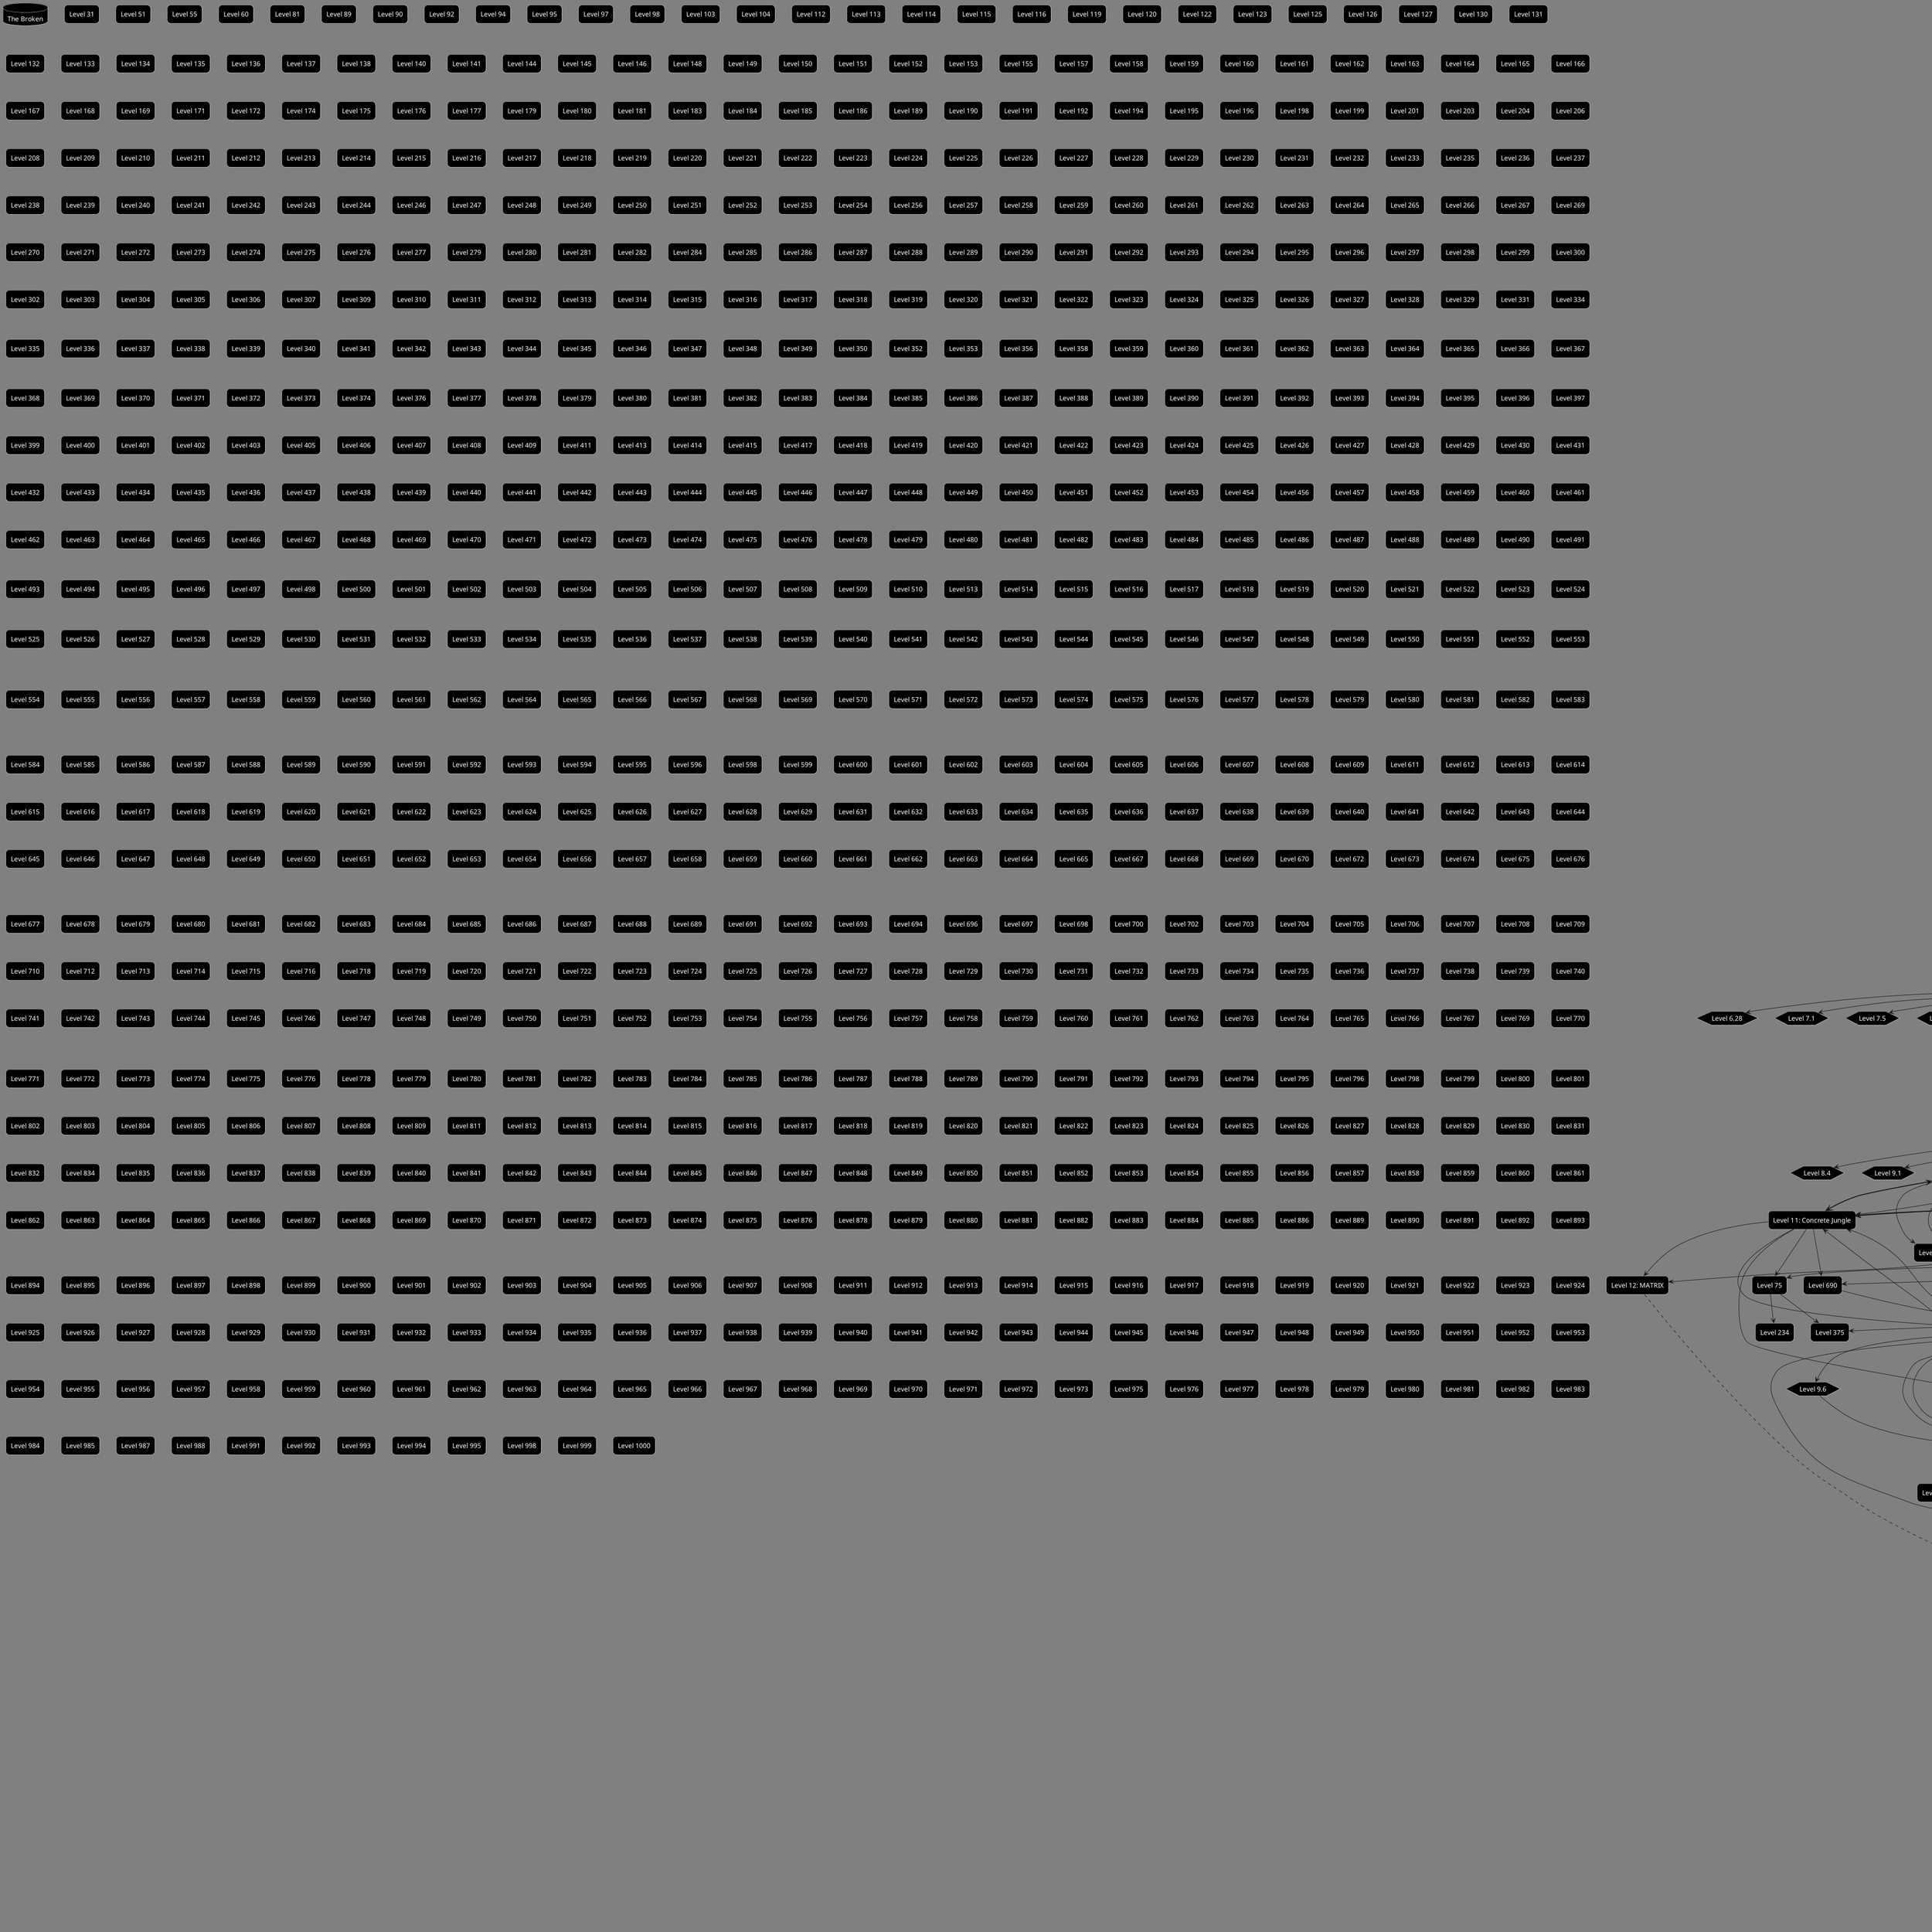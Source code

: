 @startuml

' CUSTOMIZATION

skinparam backgroundColor grey
skinparam defaultTextAlignment center

skinparam rectangle {
  BackgroundColor black
  BorderColor white
  FontColor white
  RoundCorner 15
}
skinparam hexagon {
  BackgroundColor black
  BorderColor white
  FontColor white
}
skinparam node {
  BackgroundColor black
  BorderColor white
  FontColor white
  RoundCorner 15
}
skinparam usecase {
  BackgroundColor black
  BorderColor white
  FontColor white
  RoundCorner 15
}
skinparam database {
  BackgroundColor black
  BorderColor white
  FontColor white
  RoundCorner 15
}

' IDENTIFIERS

database "The Frontrooms" as TheFrontrooms
database "The Broken" as BROKEN
rectangle "Level 0: The Lobby" as L0
rectangle "Level 1: Parking Zone" as L1
hexagon "Level 1.61" as PHI
rectangle "Level 2: Pipe Dreams" as L2
rectangle "Level 3: Electrical Station" as L3
hexagon "Level 3.14" as PI
hexagon "Level 3.53" as L3S2
hexagon "Level 3.6" as L3S3
rectangle "Level 4: The Abandoned Office" as L4
hexagon "Level 4.11" as L4S1
hexagon "Level 4.3" as L4S2
rectangle "Level 5: Terror Hotel" as L5
hexagon "Level 5.1" as L5S1
hexagon "Level 5.3" as L5S2
rectangle "Level 6: Lights Out" as L6
hexagon "Level 6.1" as L6S1
hexagon "Level 6.28" as TAU
rectangle "Level 7: Thalassophobia" as L7
hexagon "Level 7.1" as L7S1
hexagon "Level 7.5" as L7S2
hexagon "Level 7.7" as L7S3
rectangle "Level 8: Cave System" as L8
hexagon "Level 8.2" as L8S1
hexagon "Level 8.4" as L8S2
hexagon "Level 8.5" as L8S3
rectangle "Level 9: Darkened Suburbs" as L9
hexagon "Level 9.1" as L9S1
hexagon "Level 9.6" as L9S2
rectangle "Level 10: The Bumper Crop" as L10
rectangle "Level 11: Concrete Jungle" as L11
rectangle "Level 12: MATRIX" as L12
rectangle "Level 13: Vitrum Madness" as L13
rectangle "Level 14: Inhospitality" as L14
rectangle "Level 15: Futuristic Halls" as L15
rectangle "Level 16: J. Barry Mental Asylum" as L16
rectangle "Level 17" as L17
rectangle "Level 18" as L18
rectangle "Level 19" as L19
rectangle "Level 20" as L20
hexagon "Level 20.1" as L20S1
rectangle "Level 21" as L21
rectangle "Level 22" as L22
rectangle "Level 23" as L23
rectangle "Level 24" as L24
rectangle "Level 25" as L25
rectangle "Level 26" as L26
hexagon "Level 26.1" as L26S1
rectangle "Level 27: Ligneous Desolation" as L27
rectangle "Level 28" as L28
rectangle "Level 29" as L29
rectangle "Level 30: Aquatic Cycles" as L30
rectangle "Level 31" as L31
rectangle "Level 32" as L32
rectangle "Level 33" as L33
rectangle "Level 34" as L34
rectangle "Level 35" as L35
rectangle "Level 36" as L36
rectangle "Level 37: Sublimity" as L37
hexagon "Level 37.1: The Deep End" as L37S1
rectangle "Level 38" as L38
hexagon "Level 38.1" as L38S1
rectangle "Level 39" as L39
rectangle "Level 40" as L40
rectangle "Level 41" as L41
rectangle "Level 42" as L42
rectangle "Level 43" as L43
rectangle "Level 44" as L44
rectangle "Level 45" as L45
rectangle "Level 46" as L46
rectangle "Level 47" as L47
rectangle "Level 48" as L48
rectangle "Level 49" as L49
rectangle "Level 50" as L50
rectangle "Level 51" as L51
rectangle "Level 52" as L52
rectangle "Level 53" as L53
rectangle "Level 54" as L54
rectangle "Level 55" as L55
rectangle "Level 56" as L56
rectangle "Level 57" as L57
rectangle "Level 58" as L58
rectangle "Level 59" as L59
rectangle "Level 60" as L60
rectangle "Level 61" as L61
rectangle "Level 62" as L62
rectangle "Level 63" as L63
rectangle "Level 64" as L64
rectangle "Level 65" as L65
rectangle "Level 66" as L66
rectangle "Level 67" as L67
rectangle "Level 68" as L68
rectangle "Level 69" as L69
rectangle "Level 70" as L70
rectangle "Level 71" as L71
rectangle "Level 72" as L72
rectangle "Level 73" as L73
rectangle "Level 74" as L74
rectangle "Level 75" as L75
rectangle "Level 76" as L76
rectangle "Level 77" as L77
rectangle "Level 78" as L78
rectangle "Level 79" as L79
rectangle "Level 80" as L80
rectangle "Level 81" as L81
rectangle "Level 82" as L82
rectangle "Level 83" as L83
rectangle "Level 84" as L84
rectangle "Level 85" as L85
rectangle "Level 86" as L86
rectangle "Level 87" as L87
rectangle "Level 88" as L88
rectangle "Level 89" as L89
rectangle "Level 90" as L90
rectangle "Level 91" as L91
rectangle "Level 92" as L92
rectangle "Level 93" as L93
rectangle "Level 94" as L94
rectangle "Level 95" as L95
rectangle "Level 96" as L96
rectangle "Level 97" as L97
rectangle "Level 98" as L98
rectangle "Level 99" as L99
rectangle "Level 100" as L100
rectangle "Level 101" as L101
rectangle "Level 102" as L102
hexagon "Level 102.1" as L102S1
rectangle "Level 103" as L103
rectangle "Level 104" as L104
rectangle "Level 105" as L105
rectangle "Level 106" as L106
rectangle "Level 107" as L107
rectangle "Level 108" as L108
rectangle "Level 109" as L109
rectangle "Level 110" as L110
rectangle "Level 111" as L111
rectangle "Level 112" as L112
rectangle "Level 113" as L113
rectangle "Level 114" as L114
rectangle "Level 115" as L115
rectangle "Level 116" as L116
rectangle "Level 117" as L117
rectangle "Level 118" as L118
rectangle "Level 119" as L119
rectangle "Level 120" as L120
rectangle "Level 121" as L121
rectangle "Level 122" as L122
rectangle "Level 123" as L123
rectangle "Level 124" as L124
rectangle "Level 125" as L125
rectangle "Level 126" as L126
rectangle "Level 127" as L127
rectangle "Level 128" as L128
rectangle "Level 129" as L129
rectangle "Level 130" as L130
rectangle "Level 131" as L131
rectangle "Level 132" as L132
rectangle "Level 133" as L133
rectangle "Level 134" as L134
rectangle "Level 135" as L135
rectangle "Level 136" as L136
rectangle "Level 137" as L137
rectangle "Level 138" as L138
rectangle "Level 139" as L139
rectangle "Level 140" as L140
rectangle "Level 141" as L141
rectangle "Level 142" as L142
rectangle "Level 143" as L143
rectangle "Level 144" as L144
rectangle "Level 145" as L145
rectangle "Level 146" as L146
rectangle "Level 147" as L147
rectangle "Level 148" as L148
rectangle "Level 149" as L149
rectangle "Level 150" as L150
rectangle "Level 151" as L151
rectangle "Level 152" as L152
rectangle "Level 153" as L153
rectangle "Level 154" as L154
rectangle "Level 155" as L155
rectangle "Level 156" as L156
rectangle "Level 157" as L157
rectangle "Level 158" as L158
rectangle "Level 159" as L159
rectangle "Level 160" as L160
rectangle "Level 161" as L161
rectangle "Level 162" as L162
rectangle "Level 163" as L163
rectangle "Level 164" as L164
rectangle "Level 165" as L165
rectangle "Level 166" as L166
rectangle "Level 167" as L167
rectangle "Level 168" as L168
rectangle "Level 169" as L169
rectangle "Level 170" as L170
rectangle "Level 171" as L171
rectangle "Level 172" as L172
rectangle "Level 173" as L173
rectangle "Level 174" as L174
rectangle "Level 175" as L175
rectangle "Level 176" as L176
rectangle "Level 177" as L177
rectangle "Level 178" as L178
rectangle "Level 179" as L179
rectangle "Level 180" as L180
rectangle "Level 181" as L181
rectangle "Level 182" as L182
rectangle "Level 183" as L183
rectangle "Level 184" as L184
rectangle "Level 185" as L185
rectangle "Level 186" as L186
rectangle "Level 187" as L187
rectangle "Level 188" as L188
rectangle "Level 189" as L189
rectangle "Level 190" as L190
rectangle "Level 191" as L191
rectangle "Level 192" as L192
rectangle "Level 193" as L193
rectangle "Level 194" as L194
rectangle "Level 195" as L195
rectangle "Level 196" as L196
rectangle "Level 197" as L197
rectangle "Level 198" as L198
rectangle "Level 199" as L199
rectangle "Level 200" as L200
rectangle "Level 201" as L201
rectangle "Level 202" as L202
hexagon "Level 202.1" as L202S1
rectangle "Level 203" as L203
rectangle "Level 204" as L204
rectangle "Level 205" as L205
rectangle "Level 206" as L206
rectangle "Level 207" as L207
rectangle "Level 208" as L208
rectangle "Level 209" as L209
rectangle "Level 210" as L210
rectangle "Level 211" as L211
rectangle "Level 212" as L212
rectangle "Level 213" as L213
rectangle "Level 214" as L214
rectangle "Level 215" as L215
rectangle "Level 216" as L216
rectangle "Level 217" as L217
rectangle "Level 218" as L218
rectangle "Level 219" as L219
rectangle "Level 220" as L220
rectangle "Level 221" as L221
rectangle "Level 222" as L222
rectangle "Level 223" as L223
rectangle "Level 224" as L224
rectangle "Level 225" as L225
rectangle "Level 226" as L226
rectangle "Level 227" as L227
rectangle "Level 228" as L228
rectangle "Level 229" as L229
rectangle "Level 230" as L230
rectangle "Level 231" as L231
rectangle "Level 232" as L232
rectangle "Level 233" as L233
rectangle "Level 234" as L234
rectangle "Level 235" as L235
rectangle "Level 236" as L236
rectangle "Level 237" as L237
rectangle "Level 238" as L238
rectangle "Level 239" as L239
rectangle "Level 240" as L240
rectangle "Level 241" as L241
rectangle "Level 242" as L242
rectangle "Level 243" as L243
rectangle "Level 244" as L244
rectangle "Level 245" as L245
rectangle "Level 246" as L246
rectangle "Level 247" as L247
rectangle "Level 248" as L248
rectangle "Level 249" as L249
rectangle "Level 250" as L250
rectangle "Level 251" as L251
rectangle "Level 252" as L252
rectangle "Level 253" as L253
rectangle "Level 254" as L254
rectangle "Level 255" as L255
rectangle "Level 256" as L256
rectangle "Level 257" as L257
rectangle "Level 258" as L258
rectangle "Level 259" as L259
rectangle "Level 260" as L260
rectangle "Level 261" as L261
rectangle "Level 262" as L262
rectangle "Level 263" as L263
rectangle "Level 264" as L264
rectangle "Level 265" as L265
rectangle "Level 266" as L266
rectangle "Level 267" as L267
rectangle "Level 268" as L268
rectangle "Level 269" as L269
rectangle "Level 270" as L270
rectangle "Level 271" as L271
rectangle "Level 272" as L272
rectangle "Level 273" as L273
rectangle "Level 274" as L274
rectangle "Level 275" as L275
rectangle "Level 276" as L276
rectangle "Level 277" as L277
rectangle "Level 278" as L278
rectangle "Level 279" as L279
rectangle "Level 280" as L280
rectangle "Level 281" as L281
rectangle "Level 282" as L282
rectangle "Level 283" as L283
rectangle "Level 284" as L284
rectangle "Level 285" as L285
rectangle "Level 286" as L286
rectangle "Level 287" as L287
rectangle "Level 288" as L288
rectangle "Level 289" as L289
rectangle "Level 290" as L290
rectangle "Level 291" as L291
rectangle "Level 292" as L292
rectangle "Level 293" as L293
rectangle "Level 294" as L294
rectangle "Level 295" as L295
rectangle "Level 296" as L296
rectangle "Level 297" as L297
rectangle "Level 298" as L298
rectangle "Level 299" as L299
rectangle "Level 300" as L300
rectangle "Level 301" as L301
rectangle "Level 302" as L302
rectangle "Level 303" as L303
rectangle "Level 304" as L304
rectangle "Level 305" as L305
rectangle "Level 306" as L306
rectangle "Level 307" as L307
rectangle "Level 308" as L308
rectangle "Level 309" as L309
rectangle "Level 310" as L310
rectangle "Level 311" as L311
rectangle "Level 312" as L312
rectangle "Level 313" as L313
rectangle "Level 314" as L314
rectangle "Level 315" as L315
rectangle "Level 316" as L316
rectangle "Level 317" as L317
rectangle "Level 318" as L318
rectangle "Level 319" as L319
rectangle "Level 320" as L320
rectangle "Level 321" as L321
rectangle "Level 322" as L322
rectangle "Level 323" as L323
rectangle "Level 324" as L324
rectangle "Level 325" as L325
rectangle "Level 326" as L326
rectangle "Level 327" as L327
rectangle "Level 328" as L328
rectangle "Level 329" as L329
rectangle "Level 330" as L330
hexagon "Level 330.1" as L330S1
rectangle "Level 331" as L331
rectangle "Level 332" as L332
rectangle "Level 333" as L333
rectangle "Level 334" as L334
rectangle "Level 335" as L335
rectangle "Level 336" as L336
rectangle "Level 337" as L337
rectangle "Level 338" as L338
rectangle "Level 339" as L339
rectangle "Level 340" as L340
rectangle "Level 341" as L341
rectangle "Level 342" as L342
rectangle "Level 343" as L343
rectangle "Level 344" as L344
rectangle "Level 345" as L345
rectangle "Level 346" as L346
rectangle "Level 347" as L347
rectangle "Level 348" as L348
rectangle "Level 349" as L349
rectangle "Level 350" as L350
rectangle "Level 351" as L351
rectangle "Level 352" as L352
rectangle "Level 353" as L353
rectangle "Level 354" as L354
rectangle "Level 355" as L355
rectangle "Level 356" as L356
rectangle "Level 357" as L357
rectangle "Level 358" as L358
rectangle "Level 359" as L359
rectangle "Level 360" as L360
rectangle "Level 361" as L361
rectangle "Level 362" as L362
rectangle "Level 363" as L363
rectangle "Level 364" as L364
rectangle "Level 365" as L365
rectangle "Level 366" as L366
rectangle "Level 367" as L367
rectangle "Level 368" as L368
rectangle "Level 369" as L369
rectangle "Level 370" as L370
rectangle "Level 371" as L371
rectangle "Level 372" as L372
rectangle "Level 373" as L373
rectangle "Level 374" as L374
rectangle "Level 375" as L375
rectangle "Level 376" as L376
rectangle "Level 377" as L377
rectangle "Level 378" as L378
rectangle "Level 379" as L379
rectangle "Level 380" as L380
rectangle "Level 381" as L381
rectangle "Level 382" as L382
rectangle "Level 383" as L383
rectangle "Level 384" as L384
rectangle "Level 385" as L385
rectangle "Level 386" as L386
rectangle "Level 387" as L387
rectangle "Level 388" as L388
rectangle "Level 389" as L389
rectangle "Level 390" as L390
rectangle "Level 391" as L391
rectangle "Level 392" as L392
rectangle "Level 393" as L393
rectangle "Level 394" as L394
rectangle "Level 395" as L395
rectangle "Level 396" as L396
rectangle "Level 397" as L397
rectangle "Level 398" as L398
rectangle "Level 399" as L399
rectangle "Level 400" as L400
rectangle "Level 401" as L401
rectangle "Level 402" as L402
rectangle "Level 403" as L403
rectangle "Level 404" as L404
rectangle "Level 405" as L405
rectangle "Level 406" as L406
rectangle "Level 407" as L407
rectangle "Level 408" as L408
rectangle "Level 409" as L409
rectangle "Level 410" as L410
rectangle "Level 411" as L411
rectangle "Level 412" as L412
rectangle "Level 413" as L413
rectangle "Level 414" as L414
rectangle "Level 415" as L415
rectangle "Level 416" as L416
rectangle "Level 417" as L417
rectangle "Level 418" as L418
rectangle "Level 419" as L419
rectangle "Level 420" as L420
rectangle "Level 421" as L421
rectangle "Level 422" as L422
rectangle "Level 423" as L423
rectangle "Level 424" as L424
rectangle "Level 425" as L425
rectangle "Level 426" as L426
rectangle "Level 427" as L427
rectangle "Level 428" as L428
rectangle "Level 429" as L429
rectangle "Level 430" as L430
rectangle "Level 431" as L431
rectangle "Level 432" as L432
rectangle "Level 433" as L433
rectangle "Level 434" as L434
rectangle "Level 435" as L435
rectangle "Level 436" as L436
rectangle "Level 437" as L437
rectangle "Level 438" as L438
rectangle "Level 439" as L439
rectangle "Level 440" as L440
rectangle "Level 441" as L441
rectangle "Level 442" as L442
rectangle "Level 443" as L443
rectangle "Level 444" as L444
rectangle "Level 445" as L445
rectangle "Level 446" as L446
rectangle "Level 447" as L447
rectangle "Level 448" as L448
rectangle "Level 449" as L449
rectangle "Level 450" as L450
rectangle "Level 451" as L451
rectangle "Level 452" as L452
rectangle "Level 453" as L453
rectangle "Level 454" as L454
rectangle "Level 455" as L455
rectangle "Level 456" as L456
rectangle "Level 457" as L457
rectangle "Level 458" as L458
rectangle "Level 459" as L459
rectangle "Level 460" as L460
rectangle "Level 461" as L461
rectangle "Level 462" as L462
rectangle "Level 463" as L463
rectangle "Level 464" as L464
rectangle "Level 465" as L465
rectangle "Level 466" as L466
rectangle "Level 467" as L467
rectangle "Level 468" as L468
rectangle "Level 469" as L469
rectangle "Level 470" as L470
rectangle "Level 471" as L471
rectangle "Level 472" as L472
rectangle "Level 473" as L473
rectangle "Level 474" as L474
rectangle "Level 475" as L475
rectangle "Level 476" as L476
rectangle "Level 477" as L477
rectangle "Level 478" as L478
rectangle "Level 479" as L479
rectangle "Level 480" as L480
rectangle "Level 481" as L481
rectangle "Level 482" as L482
rectangle "Level 483" as L483
rectangle "Level 484" as L484
rectangle "Level 485" as L485
rectangle "Level 486" as L486
rectangle "Level 487" as L487
rectangle "Level 488" as L488
rectangle "Level 489" as L489
rectangle "Level 490" as L490
rectangle "Level 491" as L491
rectangle "Level 492" as L492
rectangle "Level 493" as L493
rectangle "Level 494" as L494
rectangle "Level 495" as L495
rectangle "Level 496" as L496
rectangle "Level 497" as L497
rectangle "Level 498" as L498
rectangle "Level 499" as L499
rectangle "Level 500" as L500
rectangle "Level 501" as L501
rectangle "Level 502" as L502
rectangle "Level 503" as L503
rectangle "Level 504" as L504
rectangle "Level 505" as L505
rectangle "Level 506" as L506
rectangle "Level 507" as L507
rectangle "Level 508" as L508
rectangle "Level 509" as L509
rectangle "Level 510" as L510
rectangle "Level 511" as L511
rectangle "Level 512" as L512
rectangle "Level 513" as L513
rectangle "Level 514" as L514
rectangle "Level 515" as L515
rectangle "Level 516" as L516
rectangle "Level 517" as L517
rectangle "Level 518" as L518
rectangle "Level 519" as L519
rectangle "Level 520" as L520
rectangle "Level 521" as L521
rectangle "Level 522" as L522
rectangle "Level 523" as L523
rectangle "Level 524" as L524
rectangle "Level 525" as L525
rectangle "Level 526" as L526
rectangle "Level 527" as L527
rectangle "Level 528" as L528
rectangle "Level 529" as L529
rectangle "Level 530" as L530
rectangle "Level 531" as L531
rectangle "Level 532" as L532
rectangle "Level 533" as L533
rectangle "Level 534" as L534
rectangle "Level 535" as L535
rectangle "Level 536" as L536
rectangle "Level 537" as L537
rectangle "Level 538" as L538
rectangle "Level 539" as L539
rectangle "Level 540" as L540
rectangle "Level 541" as L541
rectangle "Level 542" as L542
rectangle "Level 543" as L543
rectangle "Level 544" as L544
rectangle "Level 545" as L545
rectangle "Level 546" as L546
rectangle "Level 547" as L547
rectangle "Level 548" as L548
rectangle "Level 549" as L549
rectangle "Level 550" as L550
rectangle "Level 551" as L551
rectangle "Level 552" as L552
rectangle "Level 553" as L553
rectangle "Level 554" as L554
rectangle "Level 555" as L555
rectangle "Level 556" as L556
rectangle "Level 557" as L557
rectangle "Level 558" as L558
rectangle "Level 559" as L559
rectangle "Level 560" as L560
rectangle "Level 561" as L561
rectangle "Level 562" as L562
rectangle "Level 563" as L563
rectangle "Level 564" as L564
rectangle "Level 565" as L565
rectangle "Level 566" as L566
rectangle "Level 567" as L567
rectangle "Level 568" as L568
rectangle "Level 569" as L569
rectangle "Level 570" as L570
rectangle "Level 571" as L571
rectangle "Level 572" as L572
rectangle "Level 573" as L573
rectangle "Level 574" as L574
rectangle "Level 575" as L575
rectangle "Level 576" as L576
rectangle "Level 577" as L577
rectangle "Level 578" as L578
rectangle "Level 579" as L579
rectangle "Level 580" as L580
rectangle "Level 581" as L581
rectangle "Level 582" as L582
rectangle "Level 583" as L583
rectangle "Level 584" as L584
rectangle "Level 585" as L585
rectangle "Level 586" as L586
rectangle "Level 587" as L587
rectangle "Level 588" as L588
rectangle "Level 589" as L589
rectangle "Level 590" as L590
rectangle "Level 591" as L591
rectangle "Level 592" as L592
rectangle "Level 593" as L593
rectangle "Level 594" as L594
rectangle "Level 595" as L595
rectangle "Level 596" as L596
rectangle "Level 597" as L597
rectangle "Level 598" as L598
rectangle "Level 599" as L599
rectangle "Level 600" as L600
rectangle "Level 601" as L601
rectangle "Level 602" as L602
rectangle "Level 603" as L603
rectangle "Level 604" as L604
rectangle "Level 605" as L605
rectangle "Level 606" as L606
rectangle "Level 607" as L607
rectangle "Level 608" as L608
rectangle "Level 609" as L609
rectangle "Level 610" as L610
rectangle "Level 611" as L611
rectangle "Level 612" as L612
rectangle "Level 613" as L613
rectangle "Level 614" as L614
rectangle "Level 615" as L615
rectangle "Level 616" as L616
rectangle "Level 617" as L617
rectangle "Level 618" as L618
rectangle "Level 619" as L619
rectangle "Level 620" as L620
rectangle "Level 621" as L621
rectangle "Level 622" as L622
rectangle "Level 623" as L623
rectangle "Level 624" as L624
rectangle "Level 625" as L625
rectangle "Level 626" as L626
rectangle "Level 627" as L627
rectangle "Level 628" as L628
rectangle "Level 629" as L629
rectangle "Level 630" as L630
rectangle "Level 631" as L631
rectangle "Level 632" as L632
rectangle "Level 633" as L633
rectangle "Level 634" as L634
rectangle "Level 635" as L635
rectangle "Level 636" as L636
rectangle "Level 637" as L637
rectangle "Level 638" as L638
rectangle "Level 639" as L639
rectangle "Level 640" as L640
rectangle "Level 641" as L641
rectangle "Level 642" as L642
rectangle "Level 643" as L643
rectangle "Level 644" as L644
rectangle "Level 645" as L645
rectangle "Level 646" as L646
rectangle "Level 647" as L647
rectangle "Level 648" as L648
rectangle "Level 649" as L649
rectangle "Level 650" as L650
rectangle "Level 651" as L651
rectangle "Level 652" as L652
rectangle "Level 653" as L653
rectangle "Level 654" as L654
rectangle "Level 655" as L655
hexagon "Level 655.5" as L655S1
rectangle "Level 656" as L656
rectangle "Level 657" as L657
rectangle "Level 658" as L658
rectangle "Level 659" as L659
rectangle "Level 660" as L660
rectangle "Level 661" as L661
rectangle "Level 662" as L662
rectangle "Level 663" as L663
rectangle "Level 664" as L664
rectangle "Level 665" as L665
rectangle "Level 666" as L666
rectangle "Level 667" as L667
rectangle "Level 668" as L668
rectangle "Level 669" as L669
rectangle "Level 670" as L670
rectangle "Level 671" as L671
rectangle "Level 672" as L672
rectangle "Level 673" as L673
rectangle "Level 674" as L674
rectangle "Level 675" as L675
rectangle "Level 676" as L676
rectangle "Level 677" as L677
rectangle "Level 678" as L678
rectangle "Level 679" as L679
rectangle "Level 680" as L680
rectangle "Level 681" as L681
rectangle "Level 682" as L682
rectangle "Level 683" as L683
rectangle "Level 684" as L684
rectangle "Level 685" as L685
rectangle "Level 686" as L686
rectangle "Level 687" as L687
rectangle "Level 688" as L688
rectangle "Level 689" as L689
rectangle "Level 690" as L690
rectangle "Level 691" as L691
rectangle "Level 692" as L692
rectangle "Level 693" as L693
rectangle "Level 694" as L694
rectangle "Level 695" as L695
rectangle "Level 696" as L696
rectangle "Level 697" as L697
rectangle "Level 698" as L698
rectangle "Level 699" as L699
rectangle "Level 700" as L700
rectangle "Level 701" as L701
rectangle "Level 702" as L702
rectangle "Level 703" as L703
rectangle "Level 704" as L704
rectangle "Level 705" as L705
rectangle "Level 706" as L706
rectangle "Level 707" as L707
rectangle "Level 708" as L708
rectangle "Level 709" as L709
rectangle "Level 710" as L710
rectangle "Level 711" as L711
rectangle "Level 712" as L712
rectangle "Level 713" as L713
rectangle "Level 714" as L714
rectangle "Level 715" as L715
rectangle "Level 716" as L716
rectangle "Level 717" as L717
rectangle "Level 718" as L718
rectangle "Level 719" as L719
rectangle "Level 720" as L720
rectangle "Level 721" as L721
rectangle "Level 722" as L722
rectangle "Level 723" as L723
rectangle "Level 724" as L724
rectangle "Level 725" as L725
rectangle "Level 726" as L726
rectangle "Level 727" as L727
rectangle "Level 728" as L728
rectangle "Level 729" as L729
rectangle "Level 730" as L730
rectangle "Level 731" as L731
rectangle "Level 732" as L732
rectangle "Level 733" as L733
rectangle "Level 734" as L734
rectangle "Level 735" as L735
rectangle "Level 736" as L736
rectangle "Level 737" as L737
rectangle "Level 738" as L738
rectangle "Level 739" as L739
rectangle "Level 740" as L740
rectangle "Level 741" as L741
rectangle "Level 742" as L742
rectangle "Level 743" as L743
rectangle "Level 744" as L744
rectangle "Level 745" as L745
rectangle "Level 746" as L746
rectangle "Level 747" as L747
rectangle "Level 748" as L748
rectangle "Level 749" as L749
rectangle "Level 750" as L750
rectangle "Level 751" as L751
rectangle "Level 752" as L752
rectangle "Level 753" as L753
rectangle "Level 754" as L754
rectangle "Level 755" as L755
rectangle "Level 756" as L756
rectangle "Level 757" as L757
rectangle "Level 758" as L758
rectangle "Level 759" as L759
rectangle "Level 760" as L760
rectangle "Level 761" as L761
rectangle "Level 762" as L762
rectangle "Level 763" as L763
rectangle "Level 764" as L764
rectangle "Level 765" as L765
rectangle "Level 766" as L766
rectangle "Level 767" as L767
rectangle "Level 768" as L768
rectangle "Level 769" as L769
rectangle "Level 770" as L770
rectangle "Level 771" as L771
rectangle "Level 772" as L772
rectangle "Level 773" as L773
rectangle "Level 774" as L774
rectangle "Level 775" as L775
rectangle "Level 776" as L776
rectangle "Level 777" as L777
rectangle "Level 778" as L778
rectangle "Level 779" as L779
rectangle "Level 780" as L780
rectangle "Level 781" as L781
rectangle "Level 782" as L782
rectangle "Level 783" as L783
rectangle "Level 784" as L784
rectangle "Level 785" as L785
rectangle "Level 786" as L786
rectangle "Level 787" as L787
rectangle "Level 788" as L788
rectangle "Level 789" as L789
rectangle "Level 790" as L790
rectangle "Level 791" as L791
rectangle "Level 792" as L792
rectangle "Level 793" as L793
rectangle "Level 794" as L794
rectangle "Level 795" as L795
rectangle "Level 796" as L796
rectangle "Level 797" as L797
rectangle "Level 798" as L798
rectangle "Level 799" as L799
rectangle "Level 800" as L800
rectangle "Level 801" as L801
rectangle "Level 802" as L802
rectangle "Level 803" as L803
rectangle "Level 804" as L804
rectangle "Level 805" as L805
rectangle "Level 806" as L806
rectangle "Level 807" as L807
rectangle "Level 808" as L808
rectangle "Level 809" as L809
rectangle "Level 810" as L810
rectangle "Level 811" as L811
rectangle "Level 812" as L812
rectangle "Level 813" as L813
rectangle "Level 814" as L814
rectangle "Level 815" as L815
rectangle "Level 816" as L816
rectangle "Level 817" as L817
rectangle "Level 818" as L818
rectangle "Level 819" as L819
rectangle "Level 820" as L820
rectangle "Level 821" as L821
rectangle "Level 822" as L822
rectangle "Level 823" as L823
rectangle "Level 824" as L824
rectangle "Level 825" as L825
rectangle "Level 826" as L826
rectangle "Level 827" as L827
rectangle "Level 828" as L828
rectangle "Level 829" as L829
rectangle "Level 830" as L830
rectangle "Level 831" as L831
rectangle "Level 832" as L832
rectangle "Level 833" as L833
rectangle "Level 834" as L834
rectangle "Level 835" as L835
rectangle "Level 836" as L836
rectangle "Level 837" as L837
rectangle "Level 838" as L838
rectangle "Level 839" as L839
rectangle "Level 840" as L840
rectangle "Level 841" as L841
rectangle "Level 842" as L842
rectangle "Level 843" as L843
rectangle "Level 844" as L844
rectangle "Level 845" as L845
rectangle "Level 846" as L846
rectangle "Level 847" as L847
rectangle "Level 848" as L848
rectangle "Level 849" as L849
rectangle "Level 850" as L850
rectangle "Level 851" as L851
rectangle "Level 852" as L852
rectangle "Level 853" as L853
rectangle "Level 854" as L854
rectangle "Level 855" as L855
rectangle "Level 856" as L856
rectangle "Level 857" as L857
rectangle "Level 858" as L858
rectangle "Level 859" as L859
rectangle "Level 860" as L860
rectangle "Level 861" as L861
rectangle "Level 862" as L862
rectangle "Level 863" as L863
rectangle "Level 864" as L864
rectangle "Level 865" as L865
rectangle "Level 866" as L866
rectangle "Level 867" as L867
rectangle "Level 868" as L868
rectangle "Level 869" as L869
rectangle "Level 870" as L870
rectangle "Level 871" as L871
rectangle "Level 872" as L872
rectangle "Level 873" as L873
rectangle "Level 874" as L874
rectangle "Level 875" as L875
rectangle "Level 876" as L876
rectangle "Level 877" as L877
rectangle "Level 878" as L878
rectangle "Level 879" as L879
rectangle "Level 880" as L880
rectangle "Level 881" as L881
rectangle "Level 882" as L882
rectangle "Level 883" as L883
rectangle "Level 884" as L884
rectangle "Level 885" as L885
rectangle "Level 886" as L886
rectangle "Level 887" as L887
rectangle "Level 888" as L888
rectangle "Level 889" as L889
rectangle "Level 890" as L890
rectangle "Level 891" as L891
rectangle "Level 892" as L892
rectangle "Level 893" as L893
rectangle "Level 894" as L894
rectangle "Level 895" as L895
rectangle "Level 896" as L896
rectangle "Level 897" as L897
rectangle "Level 898" as L898
rectangle "Level 899" as L899
rectangle "Level 900" as L900
rectangle "Level 901" as L901
rectangle "Level 902" as L902
rectangle "Level 903" as L903
rectangle "Level 904" as L904
rectangle "Level 905" as L905
rectangle "Level 906" as L906
rectangle "Level 907" as L907
rectangle "Level 908" as L908
rectangle "Level 909" as L909
rectangle "Level 910" as L910
rectangle "Level 911" as L911
rectangle "Level 912" as L912
rectangle "Level 913" as L913
rectangle "Level 914" as L914
rectangle "Level 915" as L915
rectangle "Level 916" as L916
rectangle "Level 917" as L917
rectangle "Level 918" as L918
rectangle "Level 919" as L919
rectangle "Level 920" as L920
rectangle "Level 921" as L921
rectangle "Level 922" as L922
rectangle "Level 923" as L923
rectangle "Level 924" as L924
rectangle "Level 925" as L925
rectangle "Level 926" as L926
rectangle "Level 927" as L927
rectangle "Level 928" as L928
rectangle "Level 929" as L929
rectangle "Level 930" as L930
rectangle "Level 931" as L931
rectangle "Level 932" as L932
rectangle "Level 933" as L933
rectangle "Level 934" as L934
rectangle "Level 935" as L935
rectangle "Level 936" as L936
rectangle "Level 937" as L937
rectangle "Level 938" as L938
rectangle "Level 939" as L939
rectangle "Level 940" as L940
rectangle "Level 941" as L941
rectangle "Level 942" as L942
rectangle "Level 943" as L943
rectangle "Level 944" as L944
rectangle "Level 945" as L945
rectangle "Level 946" as L946
rectangle "Level 947" as L947
rectangle "Level 948" as L948
rectangle "Level 949" as L949
rectangle "Level 950" as L950
rectangle "Level 951" as L951
rectangle "Level 952" as L952
rectangle "Level 953" as L953
rectangle "Level 954" as L954
rectangle "Level 955" as L955
rectangle "Level 956" as L956
rectangle "Level 957" as L957
rectangle "Level 958" as L958
rectangle "Level 959" as L959
rectangle "Level 960" as L960
rectangle "Level 961" as L961
rectangle "Level 962" as L962
rectangle "Level 963" as L963
rectangle "Level 964" as L964
rectangle "Level 965" as L965
rectangle "Level 966" as L966
rectangle "Level 967" as L967
rectangle "Level 968" as L968
rectangle "Level 969" as L969
rectangle "Level 970" as L970
rectangle "Level 971" as L971
rectangle "Level 972" as L972
rectangle "Level 973" as L973
rectangle "Level 974" as L974
rectangle "Level 975" as L975
rectangle "Level 976" as L976
rectangle "Level 977" as L977
rectangle "Level 978" as L978
rectangle "Level 979" as L979
rectangle "Level 980" as L980
rectangle "Level 981" as L981
rectangle "Level 982" as L982
rectangle "Level 983" as L983
rectangle "Level 984" as L984
rectangle "Level 985" as L985
rectangle "Level 986" as L986
rectangle "Level 987" as L987
rectangle "Level 988" as L988
rectangle "Level 989" as L989
rectangle "Level 990" as L990
rectangle "Level 991" as L991
rectangle "Level 992" as L992
rectangle "Level 993" as L993
rectangle "Level 994" as L994
rectangle "Level 995" as L995
rectangle "Level 996" as L996
rectangle "Level 997" as L997
rectangle "Level 998" as L998
rectangle "Level 999" as L999
rectangle "Level 1000" as L1000
usecase "Level FUN" as FUN
usecase "The Room" as ROOM
usecase "The Attic" as ATTIC
usecase "The Whisper" as WHISPER
usecase "Level φ: "The Golden Spiral"" as PHI2
usecase "The Hub" as HUB
usecase "The Hive" as HIVE
usecase "The Delta Mall" as DELTAMALL
usecase "The Beginning" as BEGINNING
usecase "The Deep End" as TDE
node "The Void" as TheVoid
usecase "Level REDACTED: The Downrooms" as LREDACTED
node "Random/Variety Levels" as MISC

' CONNECTIONS

    TheFrontrooms --> L0
    TheFrontrooms --> L1
    TheFrontrooms --> L2

    L0 <==> L1
    L0 --> L13
    L0 --> L14
    L0 --> L27
    L0 --> L139
    L0 --> TheVoid

    L1 <==> L2
    L1 --> L188
    L1 <==> HUB

    PHI <==> L1
    PHI <==> L2
    PHI --> PHI2

    L2 --> L3
    L2 --> L4
    L2 --> L27
    L2 --> L34
    L2 --> L477
    L2 --> L699
    L2 --> PHI

    L3 <==> L4
    L3 --> L5
    L3 --> L6
    L3 --> L11
    L3 --> L3S3

    L3S3 <==> L3
    L3S3 --> L33
    L3S3 --> L333
    L3S3 --> L8
    L3S3 --> L188
    L3S3 --> L4
    L3S3 --> PI
    L3S3 --> L34
    L3S3 --> L3S2
    L3S3 --> L4S1
    L3S3 --> L4S2
    
    L4 --> L5
    L4 --> L6
    L4 --> L197
    L4 --> L156
    L4 --> L14
    L4 --> TheVoid

    L5 --> L6
    L5 --> L13
    L5 --> L188
    L5 --> L666
    L5 --> L909
    L5 --> L5S1
    L5 --> L5S2

    L6 --> L7
    L6 --> L6S1
    L6 --> L8

    L7 --> L8
    L7 --> L4
    L7 --> TAU
    L7 --> L7S1
    L7 --> L7S2
    L7 --> L7S3
    L7 --> L8
    L7 --> L8S1
    L7 --> L13
    L7 --> L37
    L7 --> L38
    L7 --> L38S1
    L7 --> L41
    L7 --> L49
    L7 --> L87
    L7 --> L128
    L7 --> L147
    L7 --> L351
    L7 --> L512
    L7 --> L833

    L8 <-.-> L9
    L8 --> MISC : "Aquatic Levels"

    L9 --> L8S2
    L9 --> L11
    L9 --> L10
    L9 --> L9S1
    L9 --> L13
    L9 --> L84

    L10 <==> L11
    L10 --> L35
    L10 --> L83
    L10 --> MISC

    L11 --> L12
    L11 --> L2
    L11 --> L75
    L11 --> L690

    L12 -.-> MISC

    L13 <==> L14
    L13 --> L45
    L13 -.-> L1
    L13 -.-> L909
    L13 -.-> L996
    L13 -.-> L173
    L13 -.-> TheVoid

    L14 --> L777
    L14 <==> L15
    L14 --> L16
    L14 --> L268

    L15 --> L3
    L15 <==> L16
    L15 --> L80
    L15 --> L58
    L15 --> L6
    L15 --> L4
    L15 --> L11

    L16 --> L14
    L16 --> L17
    L16 --> L4
    L16 --> L3
    L16 --> L96
    L16 --> L777
    L16 --> L563

    L17 --> L18
    L17 --> L7
    L17 --> L27
    L17 --> L2
    L17 --> L54
    L17 --> L20
    L17 --> L245

    L18 --> L492
    L18 --> L52
    L18 --> L56
    L18 --> FUN
    L18 --> ROOM
    L18 --> L82
    L18 --> L142
    L18 --> L701
    L18 <==> L19

    L19 <==> L20
    L19 --> L21
    L19 --> L332

    L20 --> L9
    L20 --> L21
    L20 --> L22
    L20 --> L20S1
    L20 --> L59
    L20 --> L412
    L20 --> L910
    L20 --> TheVoid

    L21 --> L22
    L21 --> L139
    L21 --> MISC

    L22 --> L23
    L22 --> L630
    L22 --> L1
    L22 --> L4
    L22 --> L21
    L22 --> L23
    L22 --> L87

    L23 --> L24

    L24 --> L25
    L24 --> L15
    L24 --> L308

    L25 --> L9
    L25 --> L10
    L25 --> L11
    L25 --> L26

    L26 --> ATTIC
    L26 --> L26S1
    L26 --> L27
    L26 --> L42
    L26 --> L93
    L26 --> L193
    L26 --> WHISPER

    L27 --> MISC

    L28 --> L19
    L28 --> L26
    L28 --> L29
    L28 --> L93
    L28 --> L170
    L28 --> L25
    L28 --> L139
    L28 --> L5
    L28 --> L12
    L28 --> L19
    L28 --> L20
    L28 --> L42
    L28 --> L9
    L28 --> L38
    L28 --> L597
    L28 --> L39
    L28 --> L398
    L28 --> L139

    L29 --> MISC

    L30 --> L4
    L30 --> L37
    L30 --> L84
    L30 --> L597
    L30 --> L357

    L61 --> L68
    L61 --> L62
    L61 --> L711
    L61 --> L187
    L61 --> L121
    L61 --> L695
    L61 --> L610
    L61 --> MISC : "Structure-specific Levels"

    L62 --> L57
    L62 --> L63

    L63 --> L6
    L63 --> TheVoid
    L63 --> L64

    L64 <==> L630
    L64 <==> L8
    L64 --> L65
    L64 --> L117
    L64 --> L87

    L65 --> L1
    L65 --> L17

    L66 --> MISC
    L66 --> L62
    L66 --> L63
    L66 --> L64
    L66 --> L65
    L66 --> L67
    L66 --> L68
    L66 --> L69
    L66 --> L70
    L66 --> L71
    L66 --> L72

    L67 --> L71
    L67 --> L375
    L67 --> MISC

    L68 -.-> L69

    L69 <==> L11
    L69 --> L143
    L69 --> L690
    L69 --> L717
    L69 --> L70
    L69 --> L129
    L69 --> L66

    L70 <==> L630
    L70 --> L10
    L70 --> L118
    L70 --> TheVoid 
    L70 --> L71

    L71 --> L72

    L72 --> L1
    L72 --> L10
    L72 --> L75
    L72 --> L73

    L73 --> L22
    L73 --> L23
    L73 --> L28
    L73 --> L39
    L73 --> L499
    L73 --> L597
    L73 --> L67
    L73 --> L76

    L74 --> L124

    L75 --> L234
    L75 --> L375

    L76 --> L1
    L76 --> L797
    L76 --> TheVoid

    L77 --> L107

    L78 --> L79
    L78 --> L768
    L78 --> L701

    L79 --> L2
    L79 --> L37
    L79 --> L11
    L79 --> L27
    L79 --> L6
    L79 --> L511

    L80 --> L810
    L80 --> L1

    L37 --> L4
    L37 --> L34
    L37 <==> L37S1
    L37 --> L43

    L37S1 --> TDE
    L37S1 --> L30

    TheVoid --> LREDACTED

    HUB --> MISC : "Level Keys"
    HUB --> L37
    HUB <==> L154

    TDE -.-> L0

    ' heyheyhey0749_09363

    L255 -.-> L7

    L45 --> L355
    L630 --> L355
    L354 --> L355
    L355 --> L106
    L355 --> L8
    L355 --> L8S3

    L156 --> L655
    L655 --> L5
    L655 --> L20
    L655 --> L156
    L655 --> L330
    L655 --> L28
    L655 --> L877
    L655 <==> L655S1

    L986 --> L655
    L655 --> L7
    L655 --> L330
    L655 --> L37
    L655 --> L3S3

    ' speariv350

    L3 --> L41
		L7 --> L41
		L630 --> L41
		L10 --> L41
		L35 --> L41
		L283 --> L41
		L11 --> L41
		L32 --> L41
		L85 --> L41
		L40 --> L41
		L154 --> L41
		L690 --> L41
		L50 --> L41
		L91 --> L41
		L997 --> L41

		L41 ---> L4 
		L41 ---> L16
		L41 ---> L42
		L41 ---> L59
		L41 --> L2
		L41 --> L6
		L41 --> L14
		L41 --> L22
		L41 --> L9S2
		L41 --> L17
		L41 --> L207

		L0 <==> L42
		L5 ---> L42
		L9 ---> L42
		L11 ---> L42
		L93 ---> L42
		L99 --> L42
		L21 ---> L42
		L26 ---> L42
		L27 ---> L42
		L28 ---> L42
		L33 ---> L42
		L36 ---> L42
		L41 ---> L42
		L43 ---> L42

		L42 <==> MISC
		L42 <==> L398
		L42 --> TheVoid

		MISC --> L43 : "Trains with Oceanic-items"
		L42 --> L43
		L32 --> L43
		L54 --> L43
		L30 --> L43
		L301 --> L43

		L43 --> L44
		L43 --> L34
		L43 --> L278
		L43 --> L88
		L43 --> MISC

		MISC --> L44 : "Doors"
		L202S1 --> L44
		L202 -.-> L44
		L38S1 --> L44

		L44 --> L30
		L44 --> L37
		L44 --> L6

		L455 --> L45
		L13 --> L45
		L39 --> L45
		LURKING --> L45
		L9S2 --> L45
		L887 --> L45

		L45 --> HIVE
		L45 --> L110
		L45 --> L974
		L45 --> L7
		L45 --> L0
		L45 --> L8
		L45 --> L46
		L45 --> L49

		L21 --> L46
		L45 --> L46
		L50 --> L46

		L46 --> L47
		L46 --> L1
		L46 --> L22
		L46 --> L37
		L46 --> L671
		L46 --> L207
		L46 --> L0

		L4 <==> L47
		L4S2 <==> L47
		L46 --> L47

		L47 --> L0

		MISC --> L48 : "???"

    ' dodecah12

    L100 --> L101
    L100 --> L110
    L100 --> L178
    L100 --> L989
    L100 --> L990
    L100 --> TheVoid
    L101 --> L0
    L101 --> L53
    L101 --> L86
    L101 --> L102
    L102 --> L2
    L102 --> L30
    L102 --> L48
    L102 <==> L102S1
    L102 --> L330
    L102 --> L416
    L102 --> L597
    L105 --> L200
    L106 --> L45
    L106 --> L255
    L107 --> L330S1
    L107 --> L499
    L107 --> DELTAMALL
    L108 --> L109
    L108 --> L110
    L108 --> L154
    L108 --> L205
    L109 --> L2
    L109 --> L20
    L109 --> L34
    L110 --> L111
    L110 --> L182
    L110 --> L207
    L110 --> L630
    L110 --> L888
    L111  --> L1
    L111  --> L2
    L111  --> L4
    L111  --> L8
    L111  --> L16
    L111  --> L32
    L111  --> L64
    L111  --> L139
    L111  --> L404
    L111  --> L410
    L111  <==> BEGINNING
